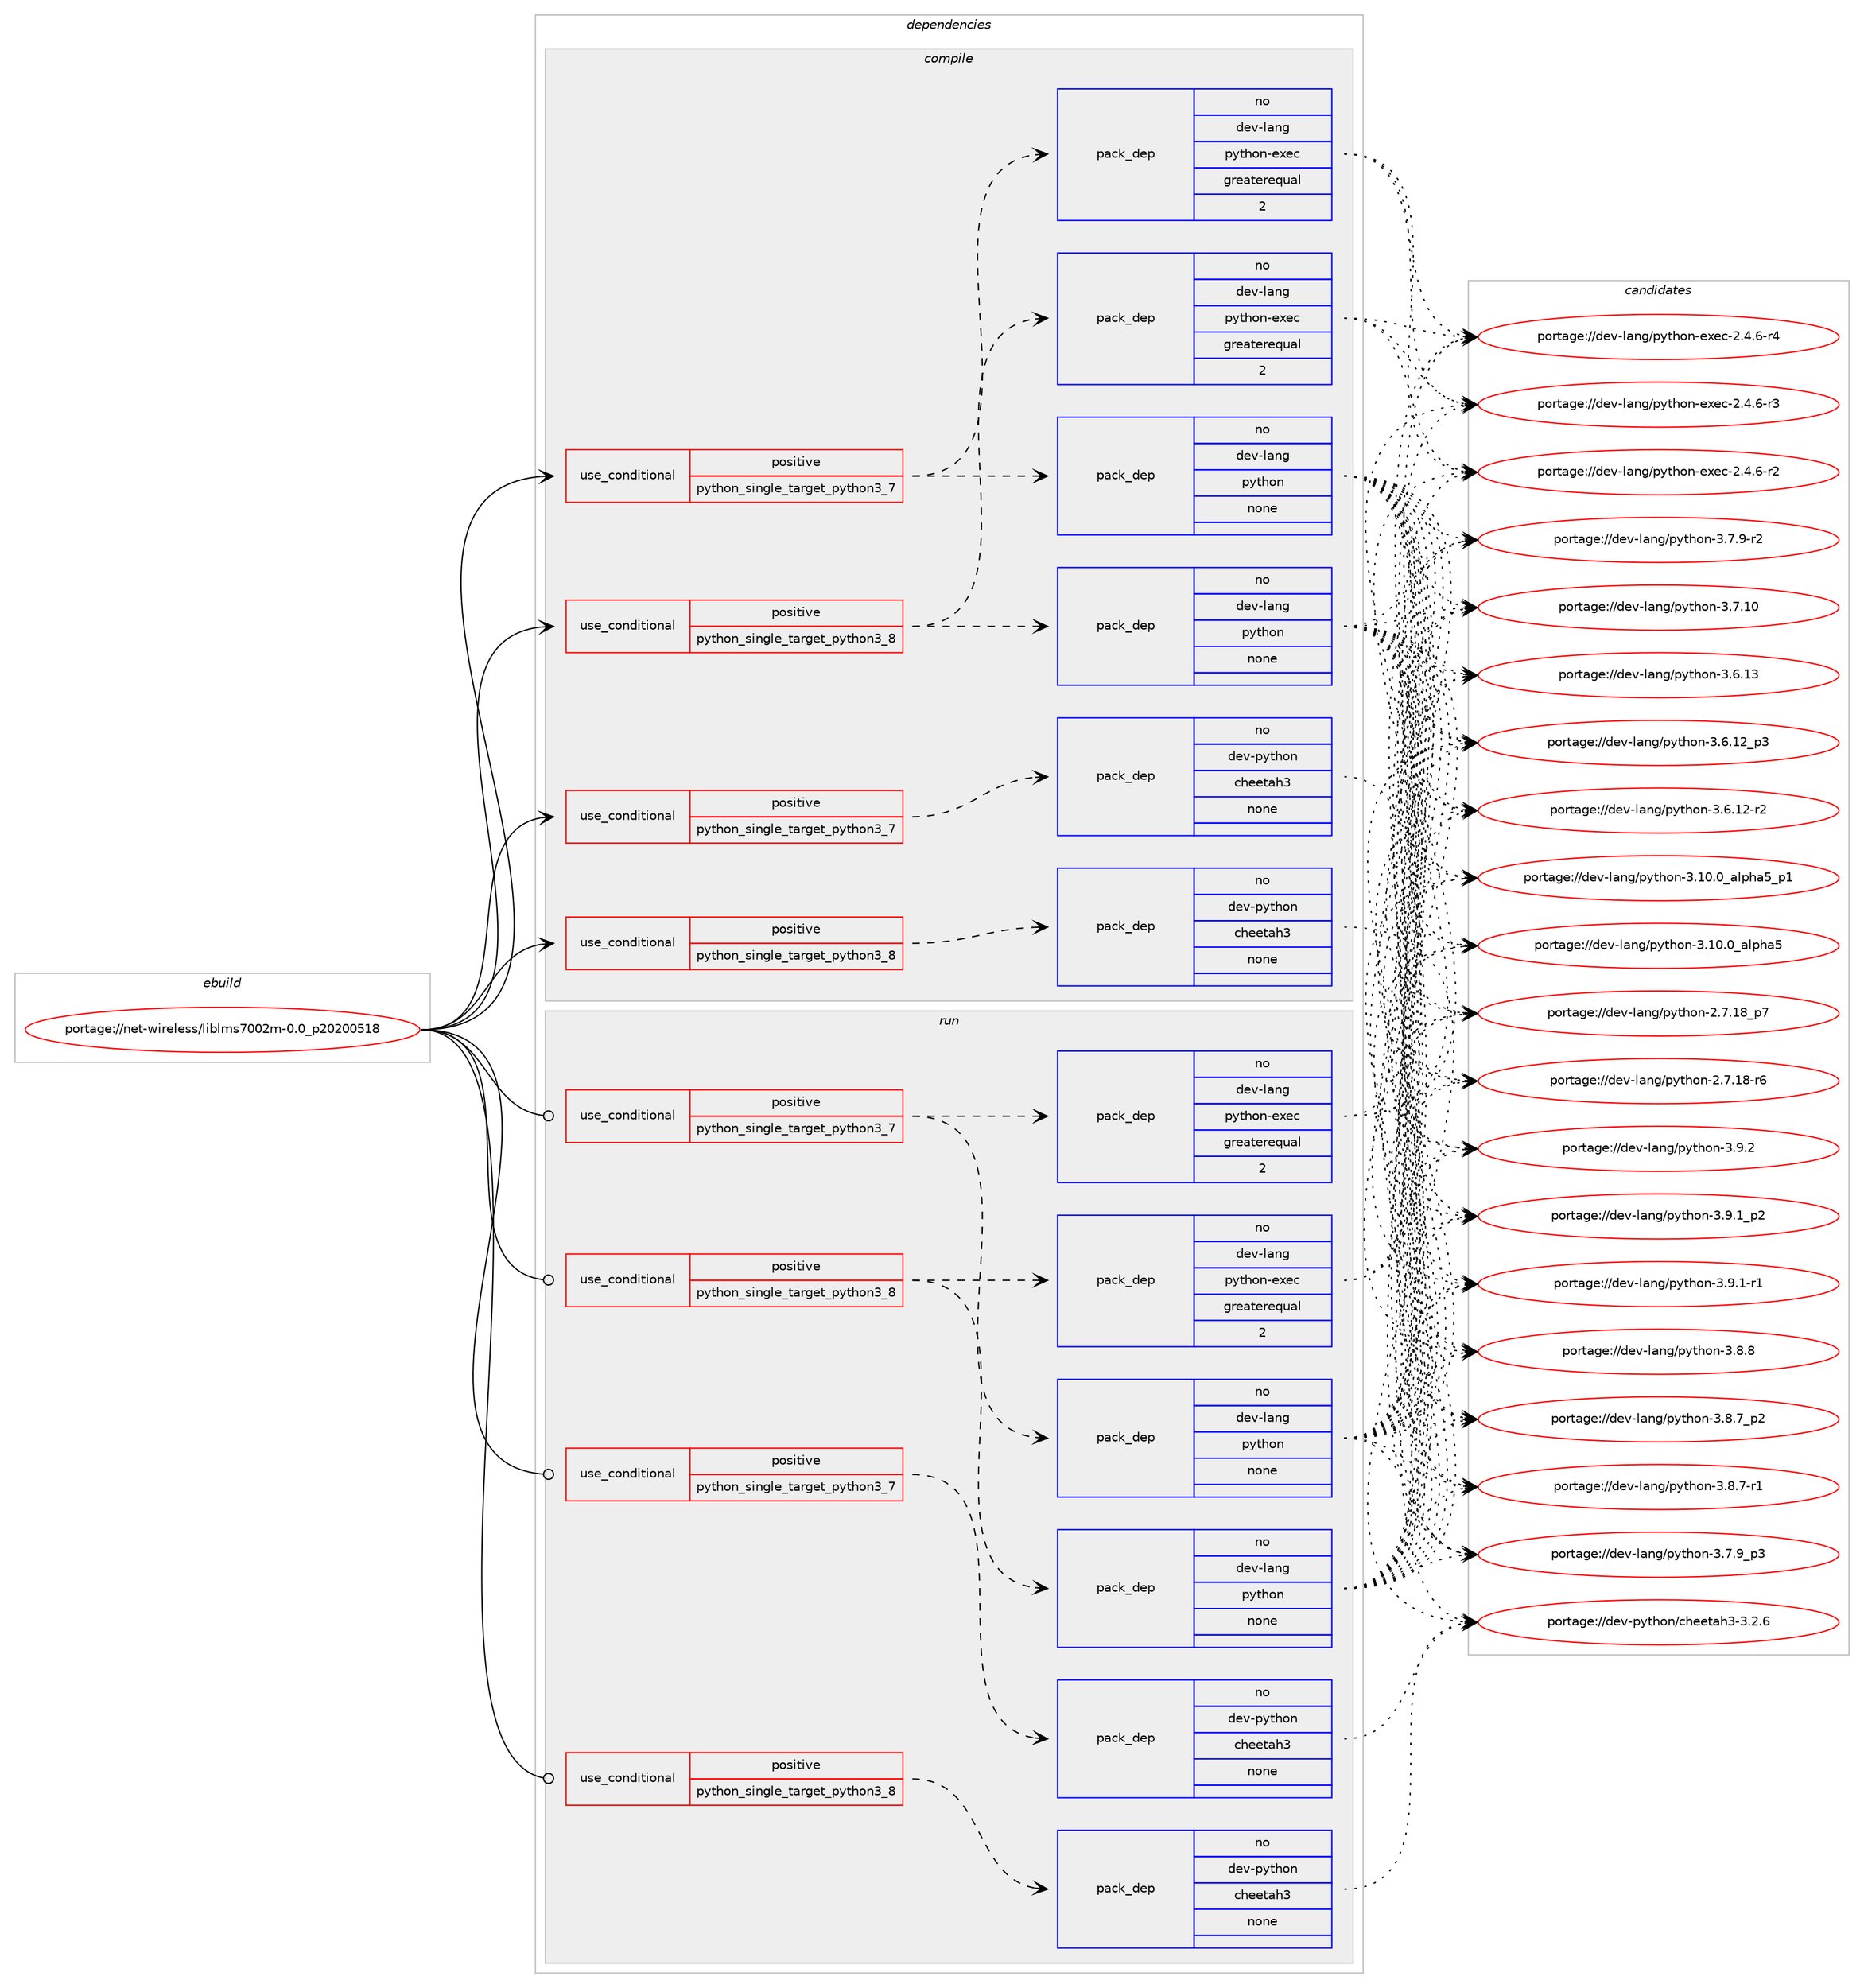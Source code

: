 digraph prolog {

# *************
# Graph options
# *************

newrank=true;
concentrate=true;
compound=true;
graph [rankdir=LR,fontname=Helvetica,fontsize=10,ranksep=1.5];#, ranksep=2.5, nodesep=0.2];
edge  [arrowhead=vee];
node  [fontname=Helvetica,fontsize=10];

# **********
# The ebuild
# **********

subgraph cluster_leftcol {
color=gray;
rank=same;
label=<<i>ebuild</i>>;
id [label="portage://net-wireless/liblms7002m-0.0_p20200518", color=red, width=4, href="../net-wireless/liblms7002m-0.0_p20200518.svg"];
}

# ****************
# The dependencies
# ****************

subgraph cluster_midcol {
color=gray;
label=<<i>dependencies</i>>;
subgraph cluster_compile {
fillcolor="#eeeeee";
style=filled;
label=<<i>compile</i>>;
subgraph cond2846 {
dependency10247 [label=<<TABLE BORDER="0" CELLBORDER="1" CELLSPACING="0" CELLPADDING="4"><TR><TD ROWSPAN="3" CELLPADDING="10">use_conditional</TD></TR><TR><TD>positive</TD></TR><TR><TD>python_single_target_python3_7</TD></TR></TABLE>>, shape=none, color=red];
subgraph pack7312 {
dependency10248 [label=<<TABLE BORDER="0" CELLBORDER="1" CELLSPACING="0" CELLPADDING="4" WIDTH="220"><TR><TD ROWSPAN="6" CELLPADDING="30">pack_dep</TD></TR><TR><TD WIDTH="110">no</TD></TR><TR><TD>dev-lang</TD></TR><TR><TD>python</TD></TR><TR><TD>none</TD></TR><TR><TD></TD></TR></TABLE>>, shape=none, color=blue];
}
dependency10247:e -> dependency10248:w [weight=20,style="dashed",arrowhead="vee"];
subgraph pack7313 {
dependency10249 [label=<<TABLE BORDER="0" CELLBORDER="1" CELLSPACING="0" CELLPADDING="4" WIDTH="220"><TR><TD ROWSPAN="6" CELLPADDING="30">pack_dep</TD></TR><TR><TD WIDTH="110">no</TD></TR><TR><TD>dev-lang</TD></TR><TR><TD>python-exec</TD></TR><TR><TD>greaterequal</TD></TR><TR><TD>2</TD></TR></TABLE>>, shape=none, color=blue];
}
dependency10247:e -> dependency10249:w [weight=20,style="dashed",arrowhead="vee"];
}
id:e -> dependency10247:w [weight=20,style="solid",arrowhead="vee"];
subgraph cond2847 {
dependency10250 [label=<<TABLE BORDER="0" CELLBORDER="1" CELLSPACING="0" CELLPADDING="4"><TR><TD ROWSPAN="3" CELLPADDING="10">use_conditional</TD></TR><TR><TD>positive</TD></TR><TR><TD>python_single_target_python3_7</TD></TR></TABLE>>, shape=none, color=red];
subgraph pack7314 {
dependency10251 [label=<<TABLE BORDER="0" CELLBORDER="1" CELLSPACING="0" CELLPADDING="4" WIDTH="220"><TR><TD ROWSPAN="6" CELLPADDING="30">pack_dep</TD></TR><TR><TD WIDTH="110">no</TD></TR><TR><TD>dev-python</TD></TR><TR><TD>cheetah3</TD></TR><TR><TD>none</TD></TR><TR><TD></TD></TR></TABLE>>, shape=none, color=blue];
}
dependency10250:e -> dependency10251:w [weight=20,style="dashed",arrowhead="vee"];
}
id:e -> dependency10250:w [weight=20,style="solid",arrowhead="vee"];
subgraph cond2848 {
dependency10252 [label=<<TABLE BORDER="0" CELLBORDER="1" CELLSPACING="0" CELLPADDING="4"><TR><TD ROWSPAN="3" CELLPADDING="10">use_conditional</TD></TR><TR><TD>positive</TD></TR><TR><TD>python_single_target_python3_8</TD></TR></TABLE>>, shape=none, color=red];
subgraph pack7315 {
dependency10253 [label=<<TABLE BORDER="0" CELLBORDER="1" CELLSPACING="0" CELLPADDING="4" WIDTH="220"><TR><TD ROWSPAN="6" CELLPADDING="30">pack_dep</TD></TR><TR><TD WIDTH="110">no</TD></TR><TR><TD>dev-lang</TD></TR><TR><TD>python</TD></TR><TR><TD>none</TD></TR><TR><TD></TD></TR></TABLE>>, shape=none, color=blue];
}
dependency10252:e -> dependency10253:w [weight=20,style="dashed",arrowhead="vee"];
subgraph pack7316 {
dependency10254 [label=<<TABLE BORDER="0" CELLBORDER="1" CELLSPACING="0" CELLPADDING="4" WIDTH="220"><TR><TD ROWSPAN="6" CELLPADDING="30">pack_dep</TD></TR><TR><TD WIDTH="110">no</TD></TR><TR><TD>dev-lang</TD></TR><TR><TD>python-exec</TD></TR><TR><TD>greaterequal</TD></TR><TR><TD>2</TD></TR></TABLE>>, shape=none, color=blue];
}
dependency10252:e -> dependency10254:w [weight=20,style="dashed",arrowhead="vee"];
}
id:e -> dependency10252:w [weight=20,style="solid",arrowhead="vee"];
subgraph cond2849 {
dependency10255 [label=<<TABLE BORDER="0" CELLBORDER="1" CELLSPACING="0" CELLPADDING="4"><TR><TD ROWSPAN="3" CELLPADDING="10">use_conditional</TD></TR><TR><TD>positive</TD></TR><TR><TD>python_single_target_python3_8</TD></TR></TABLE>>, shape=none, color=red];
subgraph pack7317 {
dependency10256 [label=<<TABLE BORDER="0" CELLBORDER="1" CELLSPACING="0" CELLPADDING="4" WIDTH="220"><TR><TD ROWSPAN="6" CELLPADDING="30">pack_dep</TD></TR><TR><TD WIDTH="110">no</TD></TR><TR><TD>dev-python</TD></TR><TR><TD>cheetah3</TD></TR><TR><TD>none</TD></TR><TR><TD></TD></TR></TABLE>>, shape=none, color=blue];
}
dependency10255:e -> dependency10256:w [weight=20,style="dashed",arrowhead="vee"];
}
id:e -> dependency10255:w [weight=20,style="solid",arrowhead="vee"];
}
subgraph cluster_compileandrun {
fillcolor="#eeeeee";
style=filled;
label=<<i>compile and run</i>>;
}
subgraph cluster_run {
fillcolor="#eeeeee";
style=filled;
label=<<i>run</i>>;
subgraph cond2850 {
dependency10257 [label=<<TABLE BORDER="0" CELLBORDER="1" CELLSPACING="0" CELLPADDING="4"><TR><TD ROWSPAN="3" CELLPADDING="10">use_conditional</TD></TR><TR><TD>positive</TD></TR><TR><TD>python_single_target_python3_7</TD></TR></TABLE>>, shape=none, color=red];
subgraph pack7318 {
dependency10258 [label=<<TABLE BORDER="0" CELLBORDER="1" CELLSPACING="0" CELLPADDING="4" WIDTH="220"><TR><TD ROWSPAN="6" CELLPADDING="30">pack_dep</TD></TR><TR><TD WIDTH="110">no</TD></TR><TR><TD>dev-lang</TD></TR><TR><TD>python</TD></TR><TR><TD>none</TD></TR><TR><TD></TD></TR></TABLE>>, shape=none, color=blue];
}
dependency10257:e -> dependency10258:w [weight=20,style="dashed",arrowhead="vee"];
subgraph pack7319 {
dependency10259 [label=<<TABLE BORDER="0" CELLBORDER="1" CELLSPACING="0" CELLPADDING="4" WIDTH="220"><TR><TD ROWSPAN="6" CELLPADDING="30">pack_dep</TD></TR><TR><TD WIDTH="110">no</TD></TR><TR><TD>dev-lang</TD></TR><TR><TD>python-exec</TD></TR><TR><TD>greaterequal</TD></TR><TR><TD>2</TD></TR></TABLE>>, shape=none, color=blue];
}
dependency10257:e -> dependency10259:w [weight=20,style="dashed",arrowhead="vee"];
}
id:e -> dependency10257:w [weight=20,style="solid",arrowhead="odot"];
subgraph cond2851 {
dependency10260 [label=<<TABLE BORDER="0" CELLBORDER="1" CELLSPACING="0" CELLPADDING="4"><TR><TD ROWSPAN="3" CELLPADDING="10">use_conditional</TD></TR><TR><TD>positive</TD></TR><TR><TD>python_single_target_python3_7</TD></TR></TABLE>>, shape=none, color=red];
subgraph pack7320 {
dependency10261 [label=<<TABLE BORDER="0" CELLBORDER="1" CELLSPACING="0" CELLPADDING="4" WIDTH="220"><TR><TD ROWSPAN="6" CELLPADDING="30">pack_dep</TD></TR><TR><TD WIDTH="110">no</TD></TR><TR><TD>dev-python</TD></TR><TR><TD>cheetah3</TD></TR><TR><TD>none</TD></TR><TR><TD></TD></TR></TABLE>>, shape=none, color=blue];
}
dependency10260:e -> dependency10261:w [weight=20,style="dashed",arrowhead="vee"];
}
id:e -> dependency10260:w [weight=20,style="solid",arrowhead="odot"];
subgraph cond2852 {
dependency10262 [label=<<TABLE BORDER="0" CELLBORDER="1" CELLSPACING="0" CELLPADDING="4"><TR><TD ROWSPAN="3" CELLPADDING="10">use_conditional</TD></TR><TR><TD>positive</TD></TR><TR><TD>python_single_target_python3_8</TD></TR></TABLE>>, shape=none, color=red];
subgraph pack7321 {
dependency10263 [label=<<TABLE BORDER="0" CELLBORDER="1" CELLSPACING="0" CELLPADDING="4" WIDTH="220"><TR><TD ROWSPAN="6" CELLPADDING="30">pack_dep</TD></TR><TR><TD WIDTH="110">no</TD></TR><TR><TD>dev-lang</TD></TR><TR><TD>python</TD></TR><TR><TD>none</TD></TR><TR><TD></TD></TR></TABLE>>, shape=none, color=blue];
}
dependency10262:e -> dependency10263:w [weight=20,style="dashed",arrowhead="vee"];
subgraph pack7322 {
dependency10264 [label=<<TABLE BORDER="0" CELLBORDER="1" CELLSPACING="0" CELLPADDING="4" WIDTH="220"><TR><TD ROWSPAN="6" CELLPADDING="30">pack_dep</TD></TR><TR><TD WIDTH="110">no</TD></TR><TR><TD>dev-lang</TD></TR><TR><TD>python-exec</TD></TR><TR><TD>greaterequal</TD></TR><TR><TD>2</TD></TR></TABLE>>, shape=none, color=blue];
}
dependency10262:e -> dependency10264:w [weight=20,style="dashed",arrowhead="vee"];
}
id:e -> dependency10262:w [weight=20,style="solid",arrowhead="odot"];
subgraph cond2853 {
dependency10265 [label=<<TABLE BORDER="0" CELLBORDER="1" CELLSPACING="0" CELLPADDING="4"><TR><TD ROWSPAN="3" CELLPADDING="10">use_conditional</TD></TR><TR><TD>positive</TD></TR><TR><TD>python_single_target_python3_8</TD></TR></TABLE>>, shape=none, color=red];
subgraph pack7323 {
dependency10266 [label=<<TABLE BORDER="0" CELLBORDER="1" CELLSPACING="0" CELLPADDING="4" WIDTH="220"><TR><TD ROWSPAN="6" CELLPADDING="30">pack_dep</TD></TR><TR><TD WIDTH="110">no</TD></TR><TR><TD>dev-python</TD></TR><TR><TD>cheetah3</TD></TR><TR><TD>none</TD></TR><TR><TD></TD></TR></TABLE>>, shape=none, color=blue];
}
dependency10265:e -> dependency10266:w [weight=20,style="dashed",arrowhead="vee"];
}
id:e -> dependency10265:w [weight=20,style="solid",arrowhead="odot"];
}
}

# **************
# The candidates
# **************

subgraph cluster_choices {
rank=same;
color=gray;
label=<<i>candidates</i>>;

subgraph choice7312 {
color=black;
nodesep=1;
choice100101118451089711010347112121116104111110455146574650 [label="portage://dev-lang/python-3.9.2", color=red, width=4,href="../dev-lang/python-3.9.2.svg"];
choice1001011184510897110103471121211161041111104551465746499511250 [label="portage://dev-lang/python-3.9.1_p2", color=red, width=4,href="../dev-lang/python-3.9.1_p2.svg"];
choice1001011184510897110103471121211161041111104551465746494511449 [label="portage://dev-lang/python-3.9.1-r1", color=red, width=4,href="../dev-lang/python-3.9.1-r1.svg"];
choice100101118451089711010347112121116104111110455146564656 [label="portage://dev-lang/python-3.8.8", color=red, width=4,href="../dev-lang/python-3.8.8.svg"];
choice1001011184510897110103471121211161041111104551465646559511250 [label="portage://dev-lang/python-3.8.7_p2", color=red, width=4,href="../dev-lang/python-3.8.7_p2.svg"];
choice1001011184510897110103471121211161041111104551465646554511449 [label="portage://dev-lang/python-3.8.7-r1", color=red, width=4,href="../dev-lang/python-3.8.7-r1.svg"];
choice1001011184510897110103471121211161041111104551465546579511251 [label="portage://dev-lang/python-3.7.9_p3", color=red, width=4,href="../dev-lang/python-3.7.9_p3.svg"];
choice1001011184510897110103471121211161041111104551465546574511450 [label="portage://dev-lang/python-3.7.9-r2", color=red, width=4,href="../dev-lang/python-3.7.9-r2.svg"];
choice10010111845108971101034711212111610411111045514655464948 [label="portage://dev-lang/python-3.7.10", color=red, width=4,href="../dev-lang/python-3.7.10.svg"];
choice10010111845108971101034711212111610411111045514654464951 [label="portage://dev-lang/python-3.6.13", color=red, width=4,href="../dev-lang/python-3.6.13.svg"];
choice100101118451089711010347112121116104111110455146544649509511251 [label="portage://dev-lang/python-3.6.12_p3", color=red, width=4,href="../dev-lang/python-3.6.12_p3.svg"];
choice100101118451089711010347112121116104111110455146544649504511450 [label="portage://dev-lang/python-3.6.12-r2", color=red, width=4,href="../dev-lang/python-3.6.12-r2.svg"];
choice10010111845108971101034711212111610411111045514649484648959710811210497539511249 [label="portage://dev-lang/python-3.10.0_alpha5_p1", color=red, width=4,href="../dev-lang/python-3.10.0_alpha5_p1.svg"];
choice1001011184510897110103471121211161041111104551464948464895971081121049753 [label="portage://dev-lang/python-3.10.0_alpha5", color=red, width=4,href="../dev-lang/python-3.10.0_alpha5.svg"];
choice100101118451089711010347112121116104111110455046554649569511255 [label="portage://dev-lang/python-2.7.18_p7", color=red, width=4,href="../dev-lang/python-2.7.18_p7.svg"];
choice100101118451089711010347112121116104111110455046554649564511454 [label="portage://dev-lang/python-2.7.18-r6", color=red, width=4,href="../dev-lang/python-2.7.18-r6.svg"];
dependency10248:e -> choice100101118451089711010347112121116104111110455146574650:w [style=dotted,weight="100"];
dependency10248:e -> choice1001011184510897110103471121211161041111104551465746499511250:w [style=dotted,weight="100"];
dependency10248:e -> choice1001011184510897110103471121211161041111104551465746494511449:w [style=dotted,weight="100"];
dependency10248:e -> choice100101118451089711010347112121116104111110455146564656:w [style=dotted,weight="100"];
dependency10248:e -> choice1001011184510897110103471121211161041111104551465646559511250:w [style=dotted,weight="100"];
dependency10248:e -> choice1001011184510897110103471121211161041111104551465646554511449:w [style=dotted,weight="100"];
dependency10248:e -> choice1001011184510897110103471121211161041111104551465546579511251:w [style=dotted,weight="100"];
dependency10248:e -> choice1001011184510897110103471121211161041111104551465546574511450:w [style=dotted,weight="100"];
dependency10248:e -> choice10010111845108971101034711212111610411111045514655464948:w [style=dotted,weight="100"];
dependency10248:e -> choice10010111845108971101034711212111610411111045514654464951:w [style=dotted,weight="100"];
dependency10248:e -> choice100101118451089711010347112121116104111110455146544649509511251:w [style=dotted,weight="100"];
dependency10248:e -> choice100101118451089711010347112121116104111110455146544649504511450:w [style=dotted,weight="100"];
dependency10248:e -> choice10010111845108971101034711212111610411111045514649484648959710811210497539511249:w [style=dotted,weight="100"];
dependency10248:e -> choice1001011184510897110103471121211161041111104551464948464895971081121049753:w [style=dotted,weight="100"];
dependency10248:e -> choice100101118451089711010347112121116104111110455046554649569511255:w [style=dotted,weight="100"];
dependency10248:e -> choice100101118451089711010347112121116104111110455046554649564511454:w [style=dotted,weight="100"];
}
subgraph choice7313 {
color=black;
nodesep=1;
choice10010111845108971101034711212111610411111045101120101994550465246544511452 [label="portage://dev-lang/python-exec-2.4.6-r4", color=red, width=4,href="../dev-lang/python-exec-2.4.6-r4.svg"];
choice10010111845108971101034711212111610411111045101120101994550465246544511451 [label="portage://dev-lang/python-exec-2.4.6-r3", color=red, width=4,href="../dev-lang/python-exec-2.4.6-r3.svg"];
choice10010111845108971101034711212111610411111045101120101994550465246544511450 [label="portage://dev-lang/python-exec-2.4.6-r2", color=red, width=4,href="../dev-lang/python-exec-2.4.6-r2.svg"];
dependency10249:e -> choice10010111845108971101034711212111610411111045101120101994550465246544511452:w [style=dotted,weight="100"];
dependency10249:e -> choice10010111845108971101034711212111610411111045101120101994550465246544511451:w [style=dotted,weight="100"];
dependency10249:e -> choice10010111845108971101034711212111610411111045101120101994550465246544511450:w [style=dotted,weight="100"];
}
subgraph choice7314 {
color=black;
nodesep=1;
choice1001011184511212111610411111047991041011011169710451455146504654 [label="portage://dev-python/cheetah3-3.2.6", color=red, width=4,href="../dev-python/cheetah3-3.2.6.svg"];
dependency10251:e -> choice1001011184511212111610411111047991041011011169710451455146504654:w [style=dotted,weight="100"];
}
subgraph choice7315 {
color=black;
nodesep=1;
choice100101118451089711010347112121116104111110455146574650 [label="portage://dev-lang/python-3.9.2", color=red, width=4,href="../dev-lang/python-3.9.2.svg"];
choice1001011184510897110103471121211161041111104551465746499511250 [label="portage://dev-lang/python-3.9.1_p2", color=red, width=4,href="../dev-lang/python-3.9.1_p2.svg"];
choice1001011184510897110103471121211161041111104551465746494511449 [label="portage://dev-lang/python-3.9.1-r1", color=red, width=4,href="../dev-lang/python-3.9.1-r1.svg"];
choice100101118451089711010347112121116104111110455146564656 [label="portage://dev-lang/python-3.8.8", color=red, width=4,href="../dev-lang/python-3.8.8.svg"];
choice1001011184510897110103471121211161041111104551465646559511250 [label="portage://dev-lang/python-3.8.7_p2", color=red, width=4,href="../dev-lang/python-3.8.7_p2.svg"];
choice1001011184510897110103471121211161041111104551465646554511449 [label="portage://dev-lang/python-3.8.7-r1", color=red, width=4,href="../dev-lang/python-3.8.7-r1.svg"];
choice1001011184510897110103471121211161041111104551465546579511251 [label="portage://dev-lang/python-3.7.9_p3", color=red, width=4,href="../dev-lang/python-3.7.9_p3.svg"];
choice1001011184510897110103471121211161041111104551465546574511450 [label="portage://dev-lang/python-3.7.9-r2", color=red, width=4,href="../dev-lang/python-3.7.9-r2.svg"];
choice10010111845108971101034711212111610411111045514655464948 [label="portage://dev-lang/python-3.7.10", color=red, width=4,href="../dev-lang/python-3.7.10.svg"];
choice10010111845108971101034711212111610411111045514654464951 [label="portage://dev-lang/python-3.6.13", color=red, width=4,href="../dev-lang/python-3.6.13.svg"];
choice100101118451089711010347112121116104111110455146544649509511251 [label="portage://dev-lang/python-3.6.12_p3", color=red, width=4,href="../dev-lang/python-3.6.12_p3.svg"];
choice100101118451089711010347112121116104111110455146544649504511450 [label="portage://dev-lang/python-3.6.12-r2", color=red, width=4,href="../dev-lang/python-3.6.12-r2.svg"];
choice10010111845108971101034711212111610411111045514649484648959710811210497539511249 [label="portage://dev-lang/python-3.10.0_alpha5_p1", color=red, width=4,href="../dev-lang/python-3.10.0_alpha5_p1.svg"];
choice1001011184510897110103471121211161041111104551464948464895971081121049753 [label="portage://dev-lang/python-3.10.0_alpha5", color=red, width=4,href="../dev-lang/python-3.10.0_alpha5.svg"];
choice100101118451089711010347112121116104111110455046554649569511255 [label="portage://dev-lang/python-2.7.18_p7", color=red, width=4,href="../dev-lang/python-2.7.18_p7.svg"];
choice100101118451089711010347112121116104111110455046554649564511454 [label="portage://dev-lang/python-2.7.18-r6", color=red, width=4,href="../dev-lang/python-2.7.18-r6.svg"];
dependency10253:e -> choice100101118451089711010347112121116104111110455146574650:w [style=dotted,weight="100"];
dependency10253:e -> choice1001011184510897110103471121211161041111104551465746499511250:w [style=dotted,weight="100"];
dependency10253:e -> choice1001011184510897110103471121211161041111104551465746494511449:w [style=dotted,weight="100"];
dependency10253:e -> choice100101118451089711010347112121116104111110455146564656:w [style=dotted,weight="100"];
dependency10253:e -> choice1001011184510897110103471121211161041111104551465646559511250:w [style=dotted,weight="100"];
dependency10253:e -> choice1001011184510897110103471121211161041111104551465646554511449:w [style=dotted,weight="100"];
dependency10253:e -> choice1001011184510897110103471121211161041111104551465546579511251:w [style=dotted,weight="100"];
dependency10253:e -> choice1001011184510897110103471121211161041111104551465546574511450:w [style=dotted,weight="100"];
dependency10253:e -> choice10010111845108971101034711212111610411111045514655464948:w [style=dotted,weight="100"];
dependency10253:e -> choice10010111845108971101034711212111610411111045514654464951:w [style=dotted,weight="100"];
dependency10253:e -> choice100101118451089711010347112121116104111110455146544649509511251:w [style=dotted,weight="100"];
dependency10253:e -> choice100101118451089711010347112121116104111110455146544649504511450:w [style=dotted,weight="100"];
dependency10253:e -> choice10010111845108971101034711212111610411111045514649484648959710811210497539511249:w [style=dotted,weight="100"];
dependency10253:e -> choice1001011184510897110103471121211161041111104551464948464895971081121049753:w [style=dotted,weight="100"];
dependency10253:e -> choice100101118451089711010347112121116104111110455046554649569511255:w [style=dotted,weight="100"];
dependency10253:e -> choice100101118451089711010347112121116104111110455046554649564511454:w [style=dotted,weight="100"];
}
subgraph choice7316 {
color=black;
nodesep=1;
choice10010111845108971101034711212111610411111045101120101994550465246544511452 [label="portage://dev-lang/python-exec-2.4.6-r4", color=red, width=4,href="../dev-lang/python-exec-2.4.6-r4.svg"];
choice10010111845108971101034711212111610411111045101120101994550465246544511451 [label="portage://dev-lang/python-exec-2.4.6-r3", color=red, width=4,href="../dev-lang/python-exec-2.4.6-r3.svg"];
choice10010111845108971101034711212111610411111045101120101994550465246544511450 [label="portage://dev-lang/python-exec-2.4.6-r2", color=red, width=4,href="../dev-lang/python-exec-2.4.6-r2.svg"];
dependency10254:e -> choice10010111845108971101034711212111610411111045101120101994550465246544511452:w [style=dotted,weight="100"];
dependency10254:e -> choice10010111845108971101034711212111610411111045101120101994550465246544511451:w [style=dotted,weight="100"];
dependency10254:e -> choice10010111845108971101034711212111610411111045101120101994550465246544511450:w [style=dotted,weight="100"];
}
subgraph choice7317 {
color=black;
nodesep=1;
choice1001011184511212111610411111047991041011011169710451455146504654 [label="portage://dev-python/cheetah3-3.2.6", color=red, width=4,href="../dev-python/cheetah3-3.2.6.svg"];
dependency10256:e -> choice1001011184511212111610411111047991041011011169710451455146504654:w [style=dotted,weight="100"];
}
subgraph choice7318 {
color=black;
nodesep=1;
choice100101118451089711010347112121116104111110455146574650 [label="portage://dev-lang/python-3.9.2", color=red, width=4,href="../dev-lang/python-3.9.2.svg"];
choice1001011184510897110103471121211161041111104551465746499511250 [label="portage://dev-lang/python-3.9.1_p2", color=red, width=4,href="../dev-lang/python-3.9.1_p2.svg"];
choice1001011184510897110103471121211161041111104551465746494511449 [label="portage://dev-lang/python-3.9.1-r1", color=red, width=4,href="../dev-lang/python-3.9.1-r1.svg"];
choice100101118451089711010347112121116104111110455146564656 [label="portage://dev-lang/python-3.8.8", color=red, width=4,href="../dev-lang/python-3.8.8.svg"];
choice1001011184510897110103471121211161041111104551465646559511250 [label="portage://dev-lang/python-3.8.7_p2", color=red, width=4,href="../dev-lang/python-3.8.7_p2.svg"];
choice1001011184510897110103471121211161041111104551465646554511449 [label="portage://dev-lang/python-3.8.7-r1", color=red, width=4,href="../dev-lang/python-3.8.7-r1.svg"];
choice1001011184510897110103471121211161041111104551465546579511251 [label="portage://dev-lang/python-3.7.9_p3", color=red, width=4,href="../dev-lang/python-3.7.9_p3.svg"];
choice1001011184510897110103471121211161041111104551465546574511450 [label="portage://dev-lang/python-3.7.9-r2", color=red, width=4,href="../dev-lang/python-3.7.9-r2.svg"];
choice10010111845108971101034711212111610411111045514655464948 [label="portage://dev-lang/python-3.7.10", color=red, width=4,href="../dev-lang/python-3.7.10.svg"];
choice10010111845108971101034711212111610411111045514654464951 [label="portage://dev-lang/python-3.6.13", color=red, width=4,href="../dev-lang/python-3.6.13.svg"];
choice100101118451089711010347112121116104111110455146544649509511251 [label="portage://dev-lang/python-3.6.12_p3", color=red, width=4,href="../dev-lang/python-3.6.12_p3.svg"];
choice100101118451089711010347112121116104111110455146544649504511450 [label="portage://dev-lang/python-3.6.12-r2", color=red, width=4,href="../dev-lang/python-3.6.12-r2.svg"];
choice10010111845108971101034711212111610411111045514649484648959710811210497539511249 [label="portage://dev-lang/python-3.10.0_alpha5_p1", color=red, width=4,href="../dev-lang/python-3.10.0_alpha5_p1.svg"];
choice1001011184510897110103471121211161041111104551464948464895971081121049753 [label="portage://dev-lang/python-3.10.0_alpha5", color=red, width=4,href="../dev-lang/python-3.10.0_alpha5.svg"];
choice100101118451089711010347112121116104111110455046554649569511255 [label="portage://dev-lang/python-2.7.18_p7", color=red, width=4,href="../dev-lang/python-2.7.18_p7.svg"];
choice100101118451089711010347112121116104111110455046554649564511454 [label="portage://dev-lang/python-2.7.18-r6", color=red, width=4,href="../dev-lang/python-2.7.18-r6.svg"];
dependency10258:e -> choice100101118451089711010347112121116104111110455146574650:w [style=dotted,weight="100"];
dependency10258:e -> choice1001011184510897110103471121211161041111104551465746499511250:w [style=dotted,weight="100"];
dependency10258:e -> choice1001011184510897110103471121211161041111104551465746494511449:w [style=dotted,weight="100"];
dependency10258:e -> choice100101118451089711010347112121116104111110455146564656:w [style=dotted,weight="100"];
dependency10258:e -> choice1001011184510897110103471121211161041111104551465646559511250:w [style=dotted,weight="100"];
dependency10258:e -> choice1001011184510897110103471121211161041111104551465646554511449:w [style=dotted,weight="100"];
dependency10258:e -> choice1001011184510897110103471121211161041111104551465546579511251:w [style=dotted,weight="100"];
dependency10258:e -> choice1001011184510897110103471121211161041111104551465546574511450:w [style=dotted,weight="100"];
dependency10258:e -> choice10010111845108971101034711212111610411111045514655464948:w [style=dotted,weight="100"];
dependency10258:e -> choice10010111845108971101034711212111610411111045514654464951:w [style=dotted,weight="100"];
dependency10258:e -> choice100101118451089711010347112121116104111110455146544649509511251:w [style=dotted,weight="100"];
dependency10258:e -> choice100101118451089711010347112121116104111110455146544649504511450:w [style=dotted,weight="100"];
dependency10258:e -> choice10010111845108971101034711212111610411111045514649484648959710811210497539511249:w [style=dotted,weight="100"];
dependency10258:e -> choice1001011184510897110103471121211161041111104551464948464895971081121049753:w [style=dotted,weight="100"];
dependency10258:e -> choice100101118451089711010347112121116104111110455046554649569511255:w [style=dotted,weight="100"];
dependency10258:e -> choice100101118451089711010347112121116104111110455046554649564511454:w [style=dotted,weight="100"];
}
subgraph choice7319 {
color=black;
nodesep=1;
choice10010111845108971101034711212111610411111045101120101994550465246544511452 [label="portage://dev-lang/python-exec-2.4.6-r4", color=red, width=4,href="../dev-lang/python-exec-2.4.6-r4.svg"];
choice10010111845108971101034711212111610411111045101120101994550465246544511451 [label="portage://dev-lang/python-exec-2.4.6-r3", color=red, width=4,href="../dev-lang/python-exec-2.4.6-r3.svg"];
choice10010111845108971101034711212111610411111045101120101994550465246544511450 [label="portage://dev-lang/python-exec-2.4.6-r2", color=red, width=4,href="../dev-lang/python-exec-2.4.6-r2.svg"];
dependency10259:e -> choice10010111845108971101034711212111610411111045101120101994550465246544511452:w [style=dotted,weight="100"];
dependency10259:e -> choice10010111845108971101034711212111610411111045101120101994550465246544511451:w [style=dotted,weight="100"];
dependency10259:e -> choice10010111845108971101034711212111610411111045101120101994550465246544511450:w [style=dotted,weight="100"];
}
subgraph choice7320 {
color=black;
nodesep=1;
choice1001011184511212111610411111047991041011011169710451455146504654 [label="portage://dev-python/cheetah3-3.2.6", color=red, width=4,href="../dev-python/cheetah3-3.2.6.svg"];
dependency10261:e -> choice1001011184511212111610411111047991041011011169710451455146504654:w [style=dotted,weight="100"];
}
subgraph choice7321 {
color=black;
nodesep=1;
choice100101118451089711010347112121116104111110455146574650 [label="portage://dev-lang/python-3.9.2", color=red, width=4,href="../dev-lang/python-3.9.2.svg"];
choice1001011184510897110103471121211161041111104551465746499511250 [label="portage://dev-lang/python-3.9.1_p2", color=red, width=4,href="../dev-lang/python-3.9.1_p2.svg"];
choice1001011184510897110103471121211161041111104551465746494511449 [label="portage://dev-lang/python-3.9.1-r1", color=red, width=4,href="../dev-lang/python-3.9.1-r1.svg"];
choice100101118451089711010347112121116104111110455146564656 [label="portage://dev-lang/python-3.8.8", color=red, width=4,href="../dev-lang/python-3.8.8.svg"];
choice1001011184510897110103471121211161041111104551465646559511250 [label="portage://dev-lang/python-3.8.7_p2", color=red, width=4,href="../dev-lang/python-3.8.7_p2.svg"];
choice1001011184510897110103471121211161041111104551465646554511449 [label="portage://dev-lang/python-3.8.7-r1", color=red, width=4,href="../dev-lang/python-3.8.7-r1.svg"];
choice1001011184510897110103471121211161041111104551465546579511251 [label="portage://dev-lang/python-3.7.9_p3", color=red, width=4,href="../dev-lang/python-3.7.9_p3.svg"];
choice1001011184510897110103471121211161041111104551465546574511450 [label="portage://dev-lang/python-3.7.9-r2", color=red, width=4,href="../dev-lang/python-3.7.9-r2.svg"];
choice10010111845108971101034711212111610411111045514655464948 [label="portage://dev-lang/python-3.7.10", color=red, width=4,href="../dev-lang/python-3.7.10.svg"];
choice10010111845108971101034711212111610411111045514654464951 [label="portage://dev-lang/python-3.6.13", color=red, width=4,href="../dev-lang/python-3.6.13.svg"];
choice100101118451089711010347112121116104111110455146544649509511251 [label="portage://dev-lang/python-3.6.12_p3", color=red, width=4,href="../dev-lang/python-3.6.12_p3.svg"];
choice100101118451089711010347112121116104111110455146544649504511450 [label="portage://dev-lang/python-3.6.12-r2", color=red, width=4,href="../dev-lang/python-3.6.12-r2.svg"];
choice10010111845108971101034711212111610411111045514649484648959710811210497539511249 [label="portage://dev-lang/python-3.10.0_alpha5_p1", color=red, width=4,href="../dev-lang/python-3.10.0_alpha5_p1.svg"];
choice1001011184510897110103471121211161041111104551464948464895971081121049753 [label="portage://dev-lang/python-3.10.0_alpha5", color=red, width=4,href="../dev-lang/python-3.10.0_alpha5.svg"];
choice100101118451089711010347112121116104111110455046554649569511255 [label="portage://dev-lang/python-2.7.18_p7", color=red, width=4,href="../dev-lang/python-2.7.18_p7.svg"];
choice100101118451089711010347112121116104111110455046554649564511454 [label="portage://dev-lang/python-2.7.18-r6", color=red, width=4,href="../dev-lang/python-2.7.18-r6.svg"];
dependency10263:e -> choice100101118451089711010347112121116104111110455146574650:w [style=dotted,weight="100"];
dependency10263:e -> choice1001011184510897110103471121211161041111104551465746499511250:w [style=dotted,weight="100"];
dependency10263:e -> choice1001011184510897110103471121211161041111104551465746494511449:w [style=dotted,weight="100"];
dependency10263:e -> choice100101118451089711010347112121116104111110455146564656:w [style=dotted,weight="100"];
dependency10263:e -> choice1001011184510897110103471121211161041111104551465646559511250:w [style=dotted,weight="100"];
dependency10263:e -> choice1001011184510897110103471121211161041111104551465646554511449:w [style=dotted,weight="100"];
dependency10263:e -> choice1001011184510897110103471121211161041111104551465546579511251:w [style=dotted,weight="100"];
dependency10263:e -> choice1001011184510897110103471121211161041111104551465546574511450:w [style=dotted,weight="100"];
dependency10263:e -> choice10010111845108971101034711212111610411111045514655464948:w [style=dotted,weight="100"];
dependency10263:e -> choice10010111845108971101034711212111610411111045514654464951:w [style=dotted,weight="100"];
dependency10263:e -> choice100101118451089711010347112121116104111110455146544649509511251:w [style=dotted,weight="100"];
dependency10263:e -> choice100101118451089711010347112121116104111110455146544649504511450:w [style=dotted,weight="100"];
dependency10263:e -> choice10010111845108971101034711212111610411111045514649484648959710811210497539511249:w [style=dotted,weight="100"];
dependency10263:e -> choice1001011184510897110103471121211161041111104551464948464895971081121049753:w [style=dotted,weight="100"];
dependency10263:e -> choice100101118451089711010347112121116104111110455046554649569511255:w [style=dotted,weight="100"];
dependency10263:e -> choice100101118451089711010347112121116104111110455046554649564511454:w [style=dotted,weight="100"];
}
subgraph choice7322 {
color=black;
nodesep=1;
choice10010111845108971101034711212111610411111045101120101994550465246544511452 [label="portage://dev-lang/python-exec-2.4.6-r4", color=red, width=4,href="../dev-lang/python-exec-2.4.6-r4.svg"];
choice10010111845108971101034711212111610411111045101120101994550465246544511451 [label="portage://dev-lang/python-exec-2.4.6-r3", color=red, width=4,href="../dev-lang/python-exec-2.4.6-r3.svg"];
choice10010111845108971101034711212111610411111045101120101994550465246544511450 [label="portage://dev-lang/python-exec-2.4.6-r2", color=red, width=4,href="../dev-lang/python-exec-2.4.6-r2.svg"];
dependency10264:e -> choice10010111845108971101034711212111610411111045101120101994550465246544511452:w [style=dotted,weight="100"];
dependency10264:e -> choice10010111845108971101034711212111610411111045101120101994550465246544511451:w [style=dotted,weight="100"];
dependency10264:e -> choice10010111845108971101034711212111610411111045101120101994550465246544511450:w [style=dotted,weight="100"];
}
subgraph choice7323 {
color=black;
nodesep=1;
choice1001011184511212111610411111047991041011011169710451455146504654 [label="portage://dev-python/cheetah3-3.2.6", color=red, width=4,href="../dev-python/cheetah3-3.2.6.svg"];
dependency10266:e -> choice1001011184511212111610411111047991041011011169710451455146504654:w [style=dotted,weight="100"];
}
}

}

